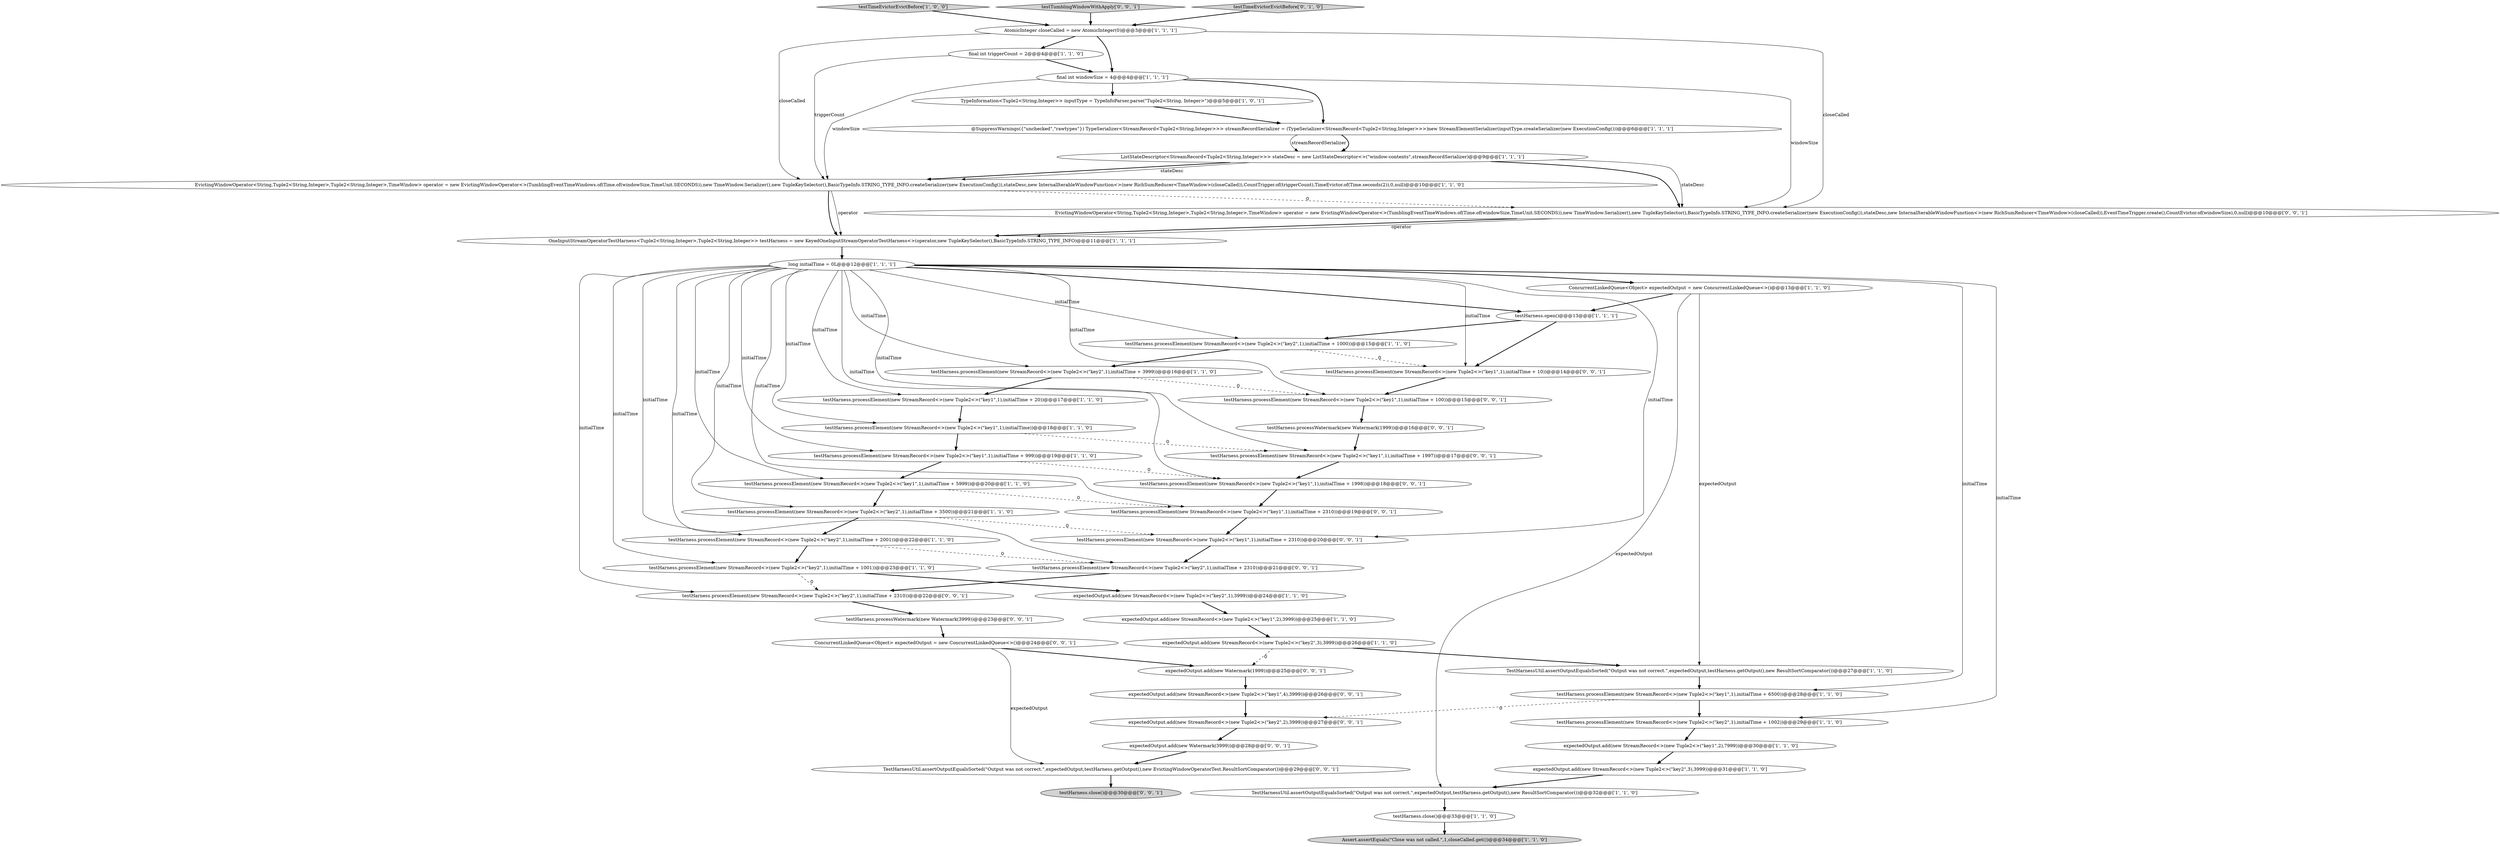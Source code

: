 digraph {
4 [style = filled, label = "testTimeEvictorEvictBefore['1', '0', '0']", fillcolor = lightgray, shape = diamond image = "AAA0AAABBB1BBB"];
48 [style = filled, label = "expectedOutput.add(new Watermark(1999))@@@25@@@['0', '0', '1']", fillcolor = white, shape = ellipse image = "AAA0AAABBB3BBB"];
51 [style = filled, label = "expectedOutput.add(new Watermark(3999))@@@28@@@['0', '0', '1']", fillcolor = white, shape = ellipse image = "AAA0AAABBB3BBB"];
35 [style = filled, label = "testHarness.processElement(new StreamRecord<>(new Tuple2<>(\"key1\",1),initialTime + 2310))@@@19@@@['0', '0', '1']", fillcolor = white, shape = ellipse image = "AAA0AAABBB3BBB"];
1 [style = filled, label = "expectedOutput.add(new StreamRecord<>(new Tuple2<>(\"key2\",1),3999))@@@24@@@['1', '1', '0']", fillcolor = white, shape = ellipse image = "AAA0AAABBB1BBB"];
44 [style = filled, label = "expectedOutput.add(new StreamRecord<>(new Tuple2<>(\"key1\",4),3999))@@@26@@@['0', '0', '1']", fillcolor = white, shape = ellipse image = "AAA0AAABBB3BBB"];
14 [style = filled, label = "testHarness.processElement(new StreamRecord<>(new Tuple2<>(\"key1\",1),initialTime + 20))@@@17@@@['1', '1', '0']", fillcolor = white, shape = ellipse image = "AAA0AAABBB1BBB"];
41 [style = filled, label = "testHarness.processElement(new StreamRecord<>(new Tuple2<>(\"key1\",1),initialTime + 10))@@@14@@@['0', '0', '1']", fillcolor = white, shape = ellipse image = "AAA0AAABBB3BBB"];
42 [style = filled, label = "testHarness.processElement(new StreamRecord<>(new Tuple2<>(\"key2\",1),initialTime + 2310))@@@21@@@['0', '0', '1']", fillcolor = white, shape = ellipse image = "AAA0AAABBB3BBB"];
45 [style = filled, label = "testTumblingWindowWithApply['0', '0', '1']", fillcolor = lightgray, shape = diamond image = "AAA0AAABBB3BBB"];
26 [style = filled, label = "expectedOutput.add(new StreamRecord<>(new Tuple2<>(\"key2\",3),3999))@@@31@@@['1', '1', '0']", fillcolor = white, shape = ellipse image = "AAA0AAABBB1BBB"];
2 [style = filled, label = "@SuppressWarnings({\"unchecked\",\"rawtypes\"}) TypeSerializer<StreamRecord<Tuple2<String,Integer>>> streamRecordSerializer = (TypeSerializer<StreamRecord<Tuple2<String,Integer>>>)new StreamElementSerializer(inputType.createSerializer(new ExecutionConfig()))@@@6@@@['1', '1', '1']", fillcolor = white, shape = ellipse image = "AAA0AAABBB1BBB"];
40 [style = filled, label = "testHarness.processElement(new StreamRecord<>(new Tuple2<>(\"key1\",1),initialTime + 1998))@@@18@@@['0', '0', '1']", fillcolor = white, shape = ellipse image = "AAA0AAABBB3BBB"];
6 [style = filled, label = "TestHarnessUtil.assertOutputEqualsSorted(\"Output was not correct.\",expectedOutput,testHarness.getOutput(),new ResultSortComparator())@@@27@@@['1', '1', '0']", fillcolor = white, shape = ellipse image = "AAA0AAABBB1BBB"];
30 [style = filled, label = "expectedOutput.add(new StreamRecord<>(new Tuple2<>(\"key1\",2),3999))@@@25@@@['1', '1', '0']", fillcolor = white, shape = ellipse image = "AAA0AAABBB1BBB"];
33 [style = filled, label = "testHarness.processElement(new StreamRecord<>(new Tuple2<>(\"key2\",1),initialTime + 2310))@@@22@@@['0', '0', '1']", fillcolor = white, shape = ellipse image = "AAA0AAABBB3BBB"];
37 [style = filled, label = "EvictingWindowOperator<String,Tuple2<String,Integer>,Tuple2<String,Integer>,TimeWindow> operator = new EvictingWindowOperator<>(TumblingEventTimeWindows.of(Time.of(windowSize,TimeUnit.SECONDS)),new TimeWindow.Serializer(),new TupleKeySelector(),BasicTypeInfo.STRING_TYPE_INFO.createSerializer(new ExecutionConfig()),stateDesc,new InternalIterableWindowFunction<>(new RichSumReducer<TimeWindow>(closeCalled)),EventTimeTrigger.create(),CountEvictor.of(windowSize),0,null)@@@10@@@['0', '0', '1']", fillcolor = white, shape = ellipse image = "AAA0AAABBB3BBB"];
34 [style = filled, label = "testHarness.close()@@@30@@@['0', '0', '1']", fillcolor = lightgray, shape = ellipse image = "AAA0AAABBB3BBB"];
9 [style = filled, label = "expectedOutput.add(new StreamRecord<>(new Tuple2<>(\"key2\",3),3999))@@@26@@@['1', '1', '0']", fillcolor = white, shape = ellipse image = "AAA0AAABBB1BBB"];
5 [style = filled, label = "testHarness.processElement(new StreamRecord<>(new Tuple2<>(\"key1\",1),initialTime + 5999))@@@20@@@['1', '1', '0']", fillcolor = white, shape = ellipse image = "AAA0AAABBB1BBB"];
3 [style = filled, label = "TypeInformation<Tuple2<String,Integer>> inputType = TypeInfoParser.parse(\"Tuple2<String, Integer>\")@@@5@@@['1', '0', '1']", fillcolor = white, shape = ellipse image = "AAA0AAABBB1BBB"];
8 [style = filled, label = "testHarness.close()@@@33@@@['1', '1', '0']", fillcolor = white, shape = ellipse image = "AAA0AAABBB1BBB"];
28 [style = filled, label = "testHarness.processElement(new StreamRecord<>(new Tuple2<>(\"key2\",1),initialTime + 1000))@@@15@@@['1', '1', '0']", fillcolor = white, shape = ellipse image = "AAA0AAABBB1BBB"];
43 [style = filled, label = "testHarness.processElement(new StreamRecord<>(new Tuple2<>(\"key1\",1),initialTime + 2310))@@@20@@@['0', '0', '1']", fillcolor = white, shape = ellipse image = "AAA0AAABBB3BBB"];
11 [style = filled, label = "ConcurrentLinkedQueue<Object> expectedOutput = new ConcurrentLinkedQueue<>()@@@13@@@['1', '1', '0']", fillcolor = white, shape = ellipse image = "AAA0AAABBB1BBB"];
46 [style = filled, label = "testHarness.processWatermark(new Watermark(3999))@@@23@@@['0', '0', '1']", fillcolor = white, shape = ellipse image = "AAA0AAABBB3BBB"];
21 [style = filled, label = "long initialTime = 0L@@@12@@@['1', '1', '1']", fillcolor = white, shape = ellipse image = "AAA0AAABBB1BBB"];
49 [style = filled, label = "testHarness.processWatermark(new Watermark(1999))@@@16@@@['0', '0', '1']", fillcolor = white, shape = ellipse image = "AAA0AAABBB3BBB"];
22 [style = filled, label = "OneInputStreamOperatorTestHarness<Tuple2<String,Integer>,Tuple2<String,Integer>> testHarness = new KeyedOneInputStreamOperatorTestHarness<>(operator,new TupleKeySelector(),BasicTypeInfo.STRING_TYPE_INFO)@@@11@@@['1', '1', '1']", fillcolor = white, shape = ellipse image = "AAA0AAABBB1BBB"];
25 [style = filled, label = "final int windowSize = 4@@@4@@@['1', '1', '1']", fillcolor = white, shape = ellipse image = "AAA0AAABBB1BBB"];
27 [style = filled, label = "ListStateDescriptor<StreamRecord<Tuple2<String,Integer>>> stateDesc = new ListStateDescriptor<>(\"window-contents\",streamRecordSerializer)@@@9@@@['1', '1', '1']", fillcolor = white, shape = ellipse image = "AAA0AAABBB1BBB"];
39 [style = filled, label = "testHarness.processElement(new StreamRecord<>(new Tuple2<>(\"key1\",1),initialTime + 1997))@@@17@@@['0', '0', '1']", fillcolor = white, shape = ellipse image = "AAA0AAABBB3BBB"];
7 [style = filled, label = "testHarness.processElement(new StreamRecord<>(new Tuple2<>(\"key2\",1),initialTime + 3500))@@@21@@@['1', '1', '0']", fillcolor = white, shape = ellipse image = "AAA0AAABBB1BBB"];
10 [style = filled, label = "EvictingWindowOperator<String,Tuple2<String,Integer>,Tuple2<String,Integer>,TimeWindow> operator = new EvictingWindowOperator<>(TumblingEventTimeWindows.of(Time.of(windowSize,TimeUnit.SECONDS)),new TimeWindow.Serializer(),new TupleKeySelector(),BasicTypeInfo.STRING_TYPE_INFO.createSerializer(new ExecutionConfig()),stateDesc,new InternalIterableWindowFunction<>(new RichSumReducer<TimeWindow>(closeCalled)),CountTrigger.of(triggerCount),TimeEvictor.of(Time.seconds(2)),0,null)@@@10@@@['1', '1', '0']", fillcolor = white, shape = ellipse image = "AAA0AAABBB1BBB"];
13 [style = filled, label = "testHarness.processElement(new StreamRecord<>(new Tuple2<>(\"key1\",1),initialTime + 6500))@@@28@@@['1', '1', '0']", fillcolor = white, shape = ellipse image = "AAA0AAABBB1BBB"];
20 [style = filled, label = "testHarness.processElement(new StreamRecord<>(new Tuple2<>(\"key1\",1),initialTime))@@@18@@@['1', '1', '0']", fillcolor = white, shape = ellipse image = "AAA0AAABBB1BBB"];
47 [style = filled, label = "ConcurrentLinkedQueue<Object> expectedOutput = new ConcurrentLinkedQueue<>()@@@24@@@['0', '0', '1']", fillcolor = white, shape = ellipse image = "AAA0AAABBB3BBB"];
15 [style = filled, label = "testHarness.processElement(new StreamRecord<>(new Tuple2<>(\"key2\",1),initialTime + 2001))@@@22@@@['1', '1', '0']", fillcolor = white, shape = ellipse image = "AAA0AAABBB1BBB"];
32 [style = filled, label = "testTimeEvictorEvictBefore['0', '1', '0']", fillcolor = lightgray, shape = diamond image = "AAA0AAABBB2BBB"];
50 [style = filled, label = "testHarness.processElement(new StreamRecord<>(new Tuple2<>(\"key1\",1),initialTime + 100))@@@15@@@['0', '0', '1']", fillcolor = white, shape = ellipse image = "AAA0AAABBB3BBB"];
23 [style = filled, label = "testHarness.open()@@@13@@@['1', '1', '1']", fillcolor = white, shape = ellipse image = "AAA0AAABBB1BBB"];
36 [style = filled, label = "TestHarnessUtil.assertOutputEqualsSorted(\"Output was not correct.\",expectedOutput,testHarness.getOutput(),new EvictingWindowOperatorTest.ResultSortComparator())@@@29@@@['0', '0', '1']", fillcolor = white, shape = ellipse image = "AAA0AAABBB3BBB"];
0 [style = filled, label = "testHarness.processElement(new StreamRecord<>(new Tuple2<>(\"key2\",1),initialTime + 1001))@@@23@@@['1', '1', '0']", fillcolor = white, shape = ellipse image = "AAA0AAABBB1BBB"];
19 [style = filled, label = "testHarness.processElement(new StreamRecord<>(new Tuple2<>(\"key2\",1),initialTime + 3999))@@@16@@@['1', '1', '0']", fillcolor = white, shape = ellipse image = "AAA0AAABBB1BBB"];
24 [style = filled, label = "final int triggerCount = 2@@@4@@@['1', '1', '0']", fillcolor = white, shape = ellipse image = "AAA0AAABBB1BBB"];
12 [style = filled, label = "testHarness.processElement(new StreamRecord<>(new Tuple2<>(\"key2\",1),initialTime + 1002))@@@29@@@['1', '1', '0']", fillcolor = white, shape = ellipse image = "AAA0AAABBB1BBB"];
18 [style = filled, label = "Assert.assertEquals(\"Close was not called.\",1,closeCalled.get())@@@34@@@['1', '1', '0']", fillcolor = lightgray, shape = ellipse image = "AAA0AAABBB1BBB"];
29 [style = filled, label = "testHarness.processElement(new StreamRecord<>(new Tuple2<>(\"key1\",1),initialTime + 999))@@@19@@@['1', '1', '0']", fillcolor = white, shape = ellipse image = "AAA0AAABBB1BBB"];
31 [style = filled, label = "expectedOutput.add(new StreamRecord<>(new Tuple2<>(\"key1\",2),7999))@@@30@@@['1', '1', '0']", fillcolor = white, shape = ellipse image = "AAA0AAABBB1BBB"];
38 [style = filled, label = "expectedOutput.add(new StreamRecord<>(new Tuple2<>(\"key2\",2),3999))@@@27@@@['0', '0', '1']", fillcolor = white, shape = ellipse image = "AAA0AAABBB3BBB"];
16 [style = filled, label = "TestHarnessUtil.assertOutputEqualsSorted(\"Output was not correct.\",expectedOutput,testHarness.getOutput(),new ResultSortComparator())@@@32@@@['1', '1', '0']", fillcolor = white, shape = ellipse image = "AAA0AAABBB1BBB"];
17 [style = filled, label = "AtomicInteger closeCalled = new AtomicInteger(0)@@@3@@@['1', '1', '1']", fillcolor = white, shape = ellipse image = "AAA0AAABBB1BBB"];
17->25 [style = bold, label=""];
29->5 [style = bold, label=""];
25->37 [style = solid, label="windowSize"];
38->51 [style = bold, label=""];
43->42 [style = bold, label=""];
35->43 [style = bold, label=""];
1->30 [style = bold, label=""];
28->41 [style = dashed, label="0"];
17->37 [style = solid, label="closeCalled"];
9->6 [style = bold, label=""];
23->28 [style = bold, label=""];
11->6 [style = solid, label="expectedOutput"];
49->39 [style = bold, label=""];
5->35 [style = dashed, label="0"];
33->46 [style = bold, label=""];
21->5 [style = solid, label="initialTime"];
15->0 [style = bold, label=""];
25->10 [style = solid, label="windowSize"];
21->33 [style = solid, label="initialTime"];
45->17 [style = bold, label=""];
20->39 [style = dashed, label="0"];
21->35 [style = solid, label="initialTime"];
14->20 [style = bold, label=""];
21->42 [style = solid, label="initialTime"];
27->37 [style = solid, label="stateDesc"];
21->43 [style = solid, label="initialTime"];
47->48 [style = bold, label=""];
21->20 [style = solid, label="initialTime"];
8->18 [style = bold, label=""];
25->3 [style = bold, label=""];
7->43 [style = dashed, label="0"];
48->44 [style = bold, label=""];
21->0 [style = solid, label="initialTime"];
25->2 [style = bold, label=""];
50->49 [style = bold, label=""];
44->38 [style = bold, label=""];
21->7 [style = solid, label="initialTime"];
26->16 [style = bold, label=""];
13->12 [style = bold, label=""];
9->48 [style = dashed, label="0"];
3->2 [style = bold, label=""];
21->11 [style = bold, label=""];
0->33 [style = dashed, label="0"];
21->29 [style = solid, label="initialTime"];
28->19 [style = bold, label=""];
2->27 [style = bold, label=""];
5->7 [style = bold, label=""];
21->15 [style = solid, label="initialTime"];
32->17 [style = bold, label=""];
41->50 [style = bold, label=""];
12->31 [style = bold, label=""];
21->23 [style = bold, label=""];
40->35 [style = bold, label=""];
4->17 [style = bold, label=""];
16->8 [style = bold, label=""];
21->50 [style = solid, label="initialTime"];
30->9 [style = bold, label=""];
13->38 [style = dashed, label="0"];
23->41 [style = bold, label=""];
31->26 [style = bold, label=""];
27->37 [style = bold, label=""];
37->22 [style = bold, label=""];
19->14 [style = bold, label=""];
51->36 [style = bold, label=""];
21->40 [style = solid, label="initialTime"];
24->25 [style = bold, label=""];
0->1 [style = bold, label=""];
21->13 [style = solid, label="initialTime"];
27->10 [style = bold, label=""];
6->13 [style = bold, label=""];
39->40 [style = bold, label=""];
24->10 [style = solid, label="triggerCount"];
27->10 [style = solid, label="stateDesc"];
29->40 [style = dashed, label="0"];
7->15 [style = bold, label=""];
11->16 [style = solid, label="expectedOutput"];
21->41 [style = solid, label="initialTime"];
19->50 [style = dashed, label="0"];
36->34 [style = bold, label=""];
10->22 [style = bold, label=""];
21->12 [style = solid, label="initialTime"];
20->29 [style = bold, label=""];
21->14 [style = solid, label="initialTime"];
22->21 [style = bold, label=""];
42->33 [style = bold, label=""];
2->27 [style = solid, label="streamRecordSerializer"];
21->39 [style = solid, label="initialTime"];
21->19 [style = solid, label="initialTime"];
46->47 [style = bold, label=""];
17->10 [style = solid, label="closeCalled"];
15->42 [style = dashed, label="0"];
17->24 [style = bold, label=""];
37->22 [style = solid, label="operator"];
47->36 [style = solid, label="expectedOutput"];
10->22 [style = solid, label="operator"];
10->37 [style = dashed, label="0"];
11->23 [style = bold, label=""];
21->28 [style = solid, label="initialTime"];
}
